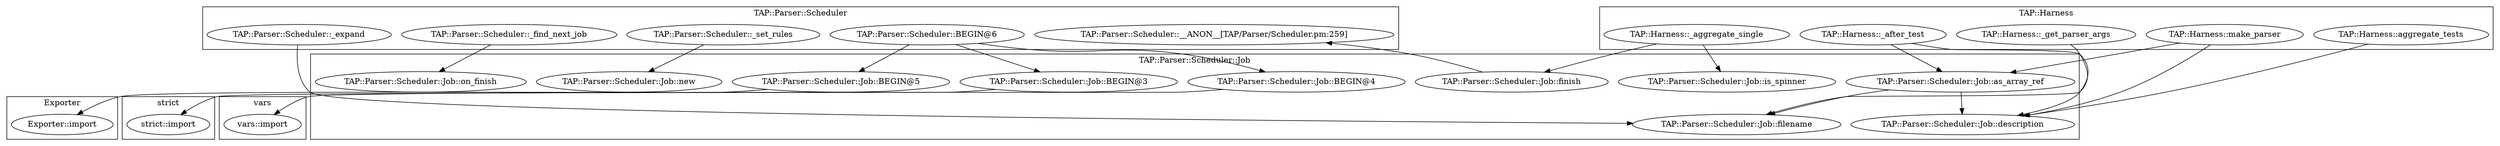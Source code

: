 digraph {
graph [overlap=false]
subgraph cluster_TAP_Parser_Scheduler {
	label="TAP::Parser::Scheduler";
	"TAP::Parser::Scheduler::_expand";
	"TAP::Parser::Scheduler::_find_next_job";
	"TAP::Parser::Scheduler::__ANON__[TAP/Parser/Scheduler.pm:259]";
	"TAP::Parser::Scheduler::BEGIN@6";
	"TAP::Parser::Scheduler::_set_rules";
}
subgraph cluster_vars {
	label="vars";
	"vars::import";
}
subgraph cluster_strict {
	label="strict";
	"strict::import";
}
subgraph cluster_Exporter {
	label="Exporter";
	"Exporter::import";
}
subgraph cluster_TAP_Parser_Scheduler_Job {
	label="TAP::Parser::Scheduler::Job";
	"TAP::Parser::Scheduler::Job::BEGIN@5";
	"TAP::Parser::Scheduler::Job::finish";
	"TAP::Parser::Scheduler::Job::filename";
	"TAP::Parser::Scheduler::Job::BEGIN@3";
	"TAP::Parser::Scheduler::Job::on_finish";
	"TAP::Parser::Scheduler::Job::BEGIN@4";
	"TAP::Parser::Scheduler::Job::new";
	"TAP::Parser::Scheduler::Job::description";
	"TAP::Parser::Scheduler::Job::as_array_ref";
	"TAP::Parser::Scheduler::Job::is_spinner";
}
subgraph cluster_TAP_Harness {
	label="TAP::Harness";
	"TAP::Harness::aggregate_tests";
	"TAP::Harness::_aggregate_single";
	"TAP::Harness::make_parser";
	"TAP::Harness::_get_parser_args";
	"TAP::Harness::_after_test";
}
"TAP::Parser::Scheduler::Job::BEGIN@5" -> "Exporter::import";
"TAP::Harness::_aggregate_single" -> "TAP::Parser::Scheduler::Job::finish";
"TAP::Harness::make_parser" -> "TAP::Parser::Scheduler::Job::as_array_ref";
"TAP::Harness::_after_test" -> "TAP::Parser::Scheduler::Job::as_array_ref";
"TAP::Harness::_aggregate_single" -> "TAP::Parser::Scheduler::Job::is_spinner";
"TAP::Harness::aggregate_tests" -> "TAP::Parser::Scheduler::Job::description";
"TAP::Harness::make_parser" -> "TAP::Parser::Scheduler::Job::description";
"TAP::Harness::_after_test" -> "TAP::Parser::Scheduler::Job::description";
"TAP::Parser::Scheduler::Job::as_array_ref" -> "TAP::Parser::Scheduler::Job::description";
"TAP::Parser::Scheduler::_find_next_job" -> "TAP::Parser::Scheduler::Job::on_finish";
"TAP::Parser::Scheduler::BEGIN@6" -> "TAP::Parser::Scheduler::Job::BEGIN@4";
"TAP::Parser::Scheduler::_set_rules" -> "TAP::Parser::Scheduler::Job::new";
"TAP::Parser::Scheduler::Job::BEGIN@4" -> "vars::import";
"TAP::Parser::Scheduler::BEGIN@6" -> "TAP::Parser::Scheduler::Job::BEGIN@3";
"TAP::Parser::Scheduler::BEGIN@6" -> "TAP::Parser::Scheduler::Job::BEGIN@5";
"TAP::Parser::Scheduler::_expand" -> "TAP::Parser::Scheduler::Job::filename";
"TAP::Harness::_get_parser_args" -> "TAP::Parser::Scheduler::Job::filename";
"TAP::Parser::Scheduler::Job::as_array_ref" -> "TAP::Parser::Scheduler::Job::filename";
"TAP::Parser::Scheduler::Job::finish" -> "TAP::Parser::Scheduler::__ANON__[TAP/Parser/Scheduler.pm:259]";
"TAP::Parser::Scheduler::Job::BEGIN@3" -> "strict::import";
}
